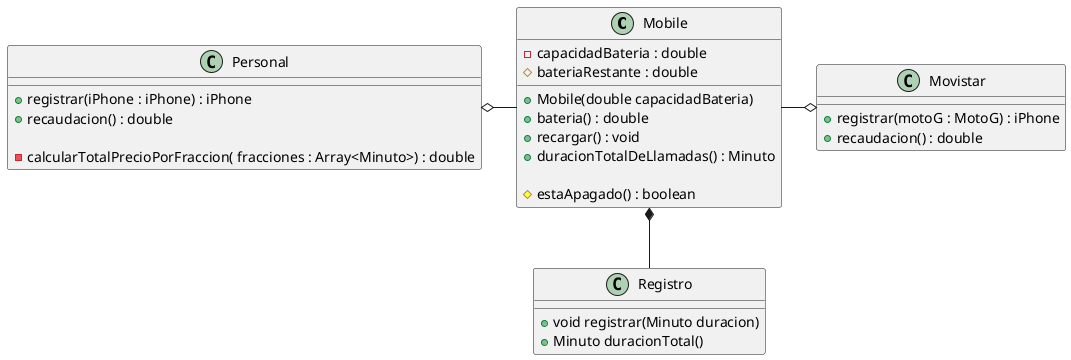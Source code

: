 @startuml

class Mobile {

    - capacidadBateria : double
    # bateriaRestante : double

    + Mobile(double capacidadBateria)
    + bateria() : double
    + recargar() : void
    +  duracionTotalDeLlamadas() : Minuto

    # estaApagado() : boolean

}

class Registro {

    + void registrar(Minuto duracion)
    + Minuto duracionTotal()
}

class Personal {

    + registrar(iPhone : iPhone) : iPhone
    + recaudacion() : double

    - calcularTotalPrecioPorFraccion( fracciones : Array<Minuto>) : double
}

class Movistar {

    + registrar(motoG : MotoG) : iPhone
    + recaudacion() : double

}
Mobile *-- Registro

Personal o- Mobile
Mobile -o Movistar
@enduml
